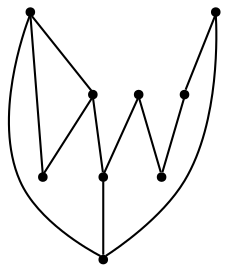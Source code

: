 graph {
  node [shape=point,comment="{\"directed\":false,\"doi\":\"10.1007/978-3-540-70904-6_40\",\"figure\":\"5 (2)\"}"]

  v0 [pos="1466.772801598837,1847.1041644061056"]
  v1 [pos="1330.1224427688953,1985.4791288022643"]
  v2 [pos="1249.4824491279069,2168.3541898374206"]
  v3 [pos="1223.915152616279,2060.1041440610534"]
  v4 [pos="1226.0405886627907,1891.9791186297384"]
  v5 [pos="1017.9393895348837,1847.1041644061056"]
  v6 [pos="1275.6122638081395,1936.8541682208029"]
  v7 [pos="1178.781813226744,1936.8541682208029"]
  v8 [pos="1136.3988735465116,1985.4791288022645"]

  v0 -- v1 [id="-1",pos="1466.772801598837,1847.1041644061056 1448.636137354651,1862.9958117449728 1430.574382267442,1878.6958341245302 1407.8452398255813,1882.191622698749 1394.7136264534884,1883.1708554868349 1395.4845930232557,1878.387479428892 1389.7293059593023,1870.4333270037619 1381.5569585755813,1863.07083412453 1370.4173691860465,1879.012453997577 1368.7837390988373,1886.0749845151552 1361.9658611918605,1910.024925514504 1378.6856104651163,1908.4082568133322 1366.054069767442,1943.2374601010927 1361.2490734011628,1956.2416359230326 1354.83957122093,1968.0500313087748 1343.741569767442,1976.6749346697775 1340.7369367732558,1978.9666776303895 1337.5445857558138,1980.995842262551 1330.1224427688953,1985.4791288022643"]
  v8 -- v3 [id="-2",pos="1136.3988735465116,1985.4791288022645 1223.915152616279,2060.1041440610534 1223.915152616279,2060.1041440610534 1223.915152616279,2060.1041440610534"]
  v2 -- v3 [id="-3",pos="1249.4824491279069,2168.3541898374206 1245.0357194767441,2157.745771054869 1247.3528161337208,2138.316627785012 1252.8080850290698,2129.2166674578634 1255.6377180232557,2124.4749987566915 1260.8012354651162,2124.7916186297384 1262.2055595930233,2118.929191871926 1263.8809047965117,2110.758364642108 1259.188335755814,2101.966631854022 1252.8080850290698,2097.0416033709494 1240.605777616279,2088.458280210142 1233.4794876453489,2097.749992653176 1219.418441133721,2079.6125058774596 1216.34296875,2074.7374499285665 1215.5886627906978,2070.6000292742697 1219.6268895348837,2066.120811744973 1220.7520530523257,2064.862470273619 1222.0732013081395,2063.791684751158 1223.915152616279,2060.1041440610534"]
  v7 -- v4 [id="-6",pos="1178.781813226744,1936.8541682208029 1201.1442950581395,1910.695803606952 1201.1442950581395,1910.695803606952 1201.1442950581395,1910.695803606952 1226.0405886627907,1891.9791186297384 1226.0405886627907,1891.9791186297384 1226.0405886627907,1891.9791186297384"]
  v0 -- v5 [id="-7",pos="1466.772801598837,1847.1041644061056 1017.9393895348837,1847.1041644061056 1017.9393895348837,1847.1041644061056 1017.9393895348837,1847.1041644061056"]
  v2 -- v5 [id="-29",pos="1249.4824491279069,2168.3541898374206 1017.9393895348837,1847.1041644061056 1017.9393895348837,1847.1041644061056 1017.9393895348837,1847.1041644061056"]
  v2 -- v0 [id="-30",pos="1249.4824491279069,2168.3541898374206 1466.772801598837,1847.1041644061056 1466.772801598837,1847.1041644061056 1466.772801598837,1847.1041644061056"]
  v6 -- v4 [id="-31",pos="1275.6122638081395,1936.8541682208029 1226.0405886627907,1891.9791186297384 1226.0405886627907,1891.9791186297384 1226.0405886627907,1891.9791186297384"]
  v6 -- v1 [id="-32",pos="1275.6122638081395,1936.8541682208029 1301.6338481104651,1958.1458056414572 1301.6338481104651,1958.1458056414572 1301.6338481104651,1958.1458056414572 1330.1224427688953,1985.4791288022643 1330.1224427688953,1985.4791288022643 1330.1224427688953,1985.4791288022643"]
  v1 -- v3 [id="-34",pos="1330.1224427688953,1985.4791288022643 1223.915152616279,2060.1041440610534 1223.915152616279,2060.1041440610534 1223.915152616279,2060.1041440610534"]
  v8 -- v7 [id="-5",pos="1136.3988735465116,1985.4791288022645 1160.0365915697673,1961.8749265317567 1160.0365915697673,1961.8749265317567 1160.0365915697673,1961.8749265317567 1178.781813226744,1936.8541682208029 1178.781813226744,1936.8541682208029 1178.781813226744,1936.8541682208029"]
}